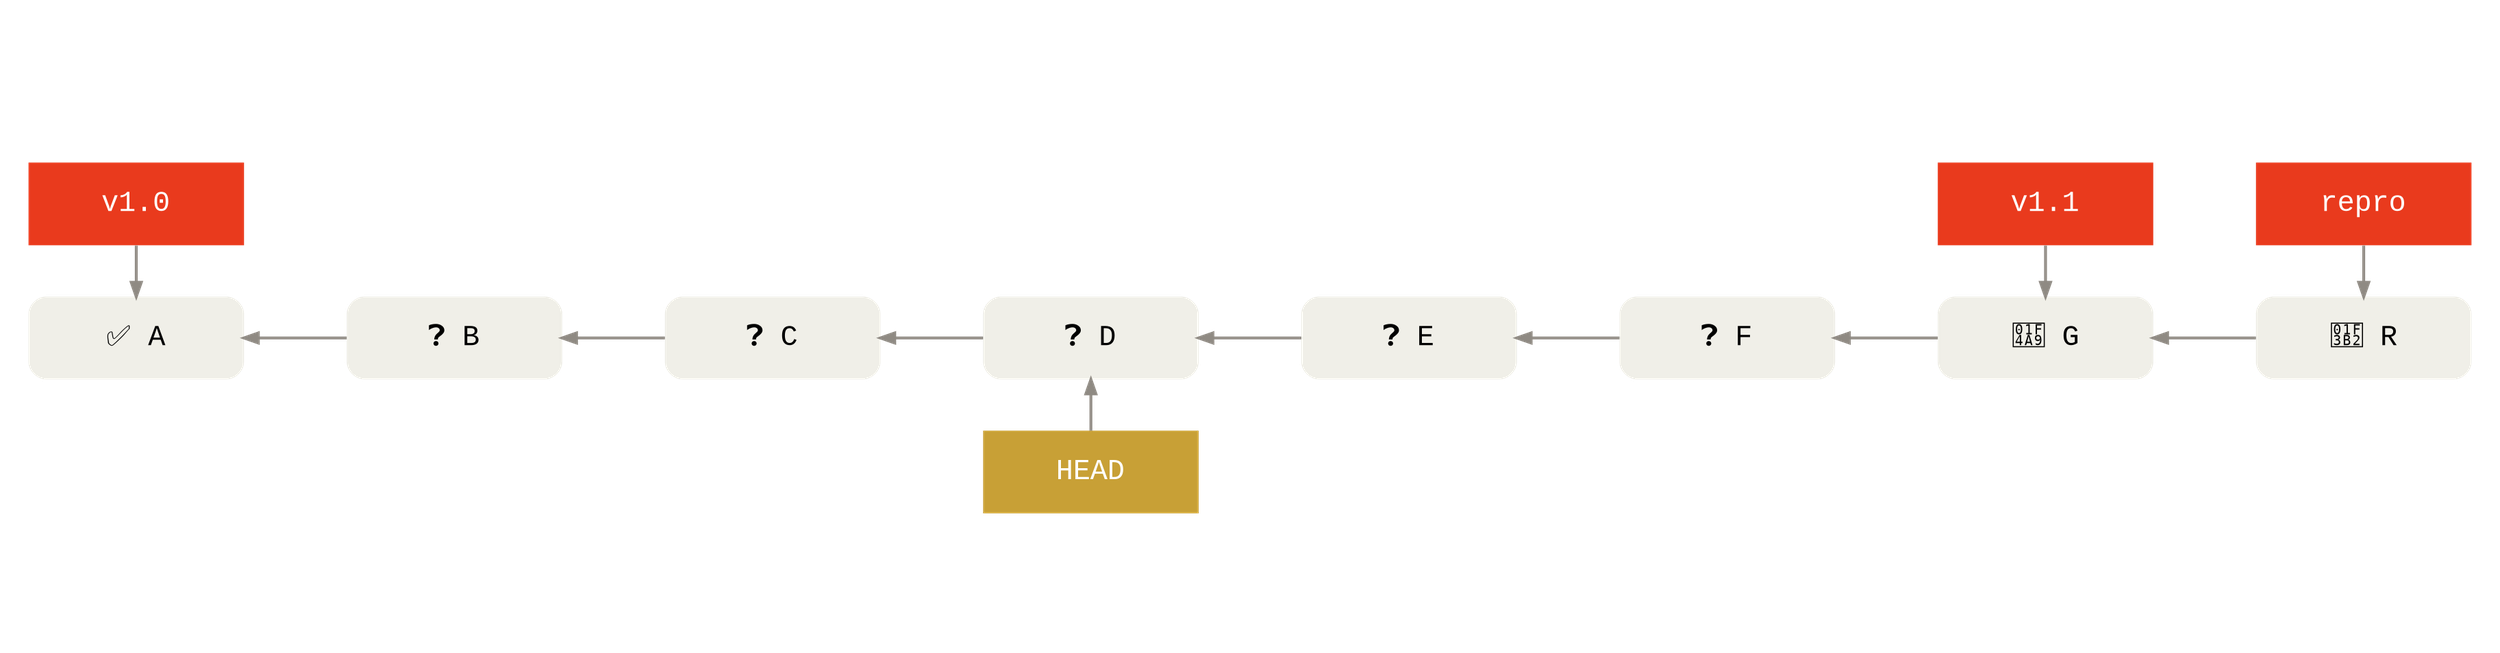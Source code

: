 digraph Git {
  bgcolor="transparent"

  rankdir=LR
  ranksep=1
  nodesep=.5
  splines=line

  edge [color="#8f8a83"
        penwidth=2
        dir="back"]
  node [shape=box
        fontname="Menlo, Monaco, Consolas, Lucida Console, Courier New, monospace"
        fontsize=20
        margin=".45,.25"
        width=2.1
        height=.8
        fixedsize=true
        penwidth=0]

  node [style="rounded,filled"
        fillcolor="#f0efe8"]
  A [label="✅ A"]
  B [label="❓ B"]
  C [label="❓ C"]
  D [label="❓ D"]
  E [label="❓ E"]
  F [label="❓ F"]
  G [label="💩 G"]
  R [label="🎲 R"]
  A -> B -> C -> D -> E -> F -> G -> R

  node [style="filled"
        fontcolor="#ffffff"
        fillcolor="#e93a1d"]

  subgraph cluster_v1_0 {
    style=invis
    {
      rank=same
      v1_0 [label="v1.0"]
      A -> v1_0
    }
  }

  subgraph cluster_v1_1 {
    style=invis
    {
      rank=same
      v1_1 [label="v1.1"]
      G -> v1_1
    }
  }

  subgraph cluster_repro {
    style=invis
    {
      rank=same
      repro [label="repro"]
      R -> repro
      HEAD_invis [style=invis]
      repro -> HEAD_invis [style=invis]
    }
  }

  // No cluster draws label below.
  {
    rank=same
    HEAD [fillcolor="#c8a036"]
    D -> HEAD
  }

  edge [style=invis]
  node [style=invis]

  1 -> 2 -> 3 -> HEAD -> R_
  D -> R_

  {
    rank=same
    HEAD_invis2
    R_ -> HEAD_invis2
  }
}
